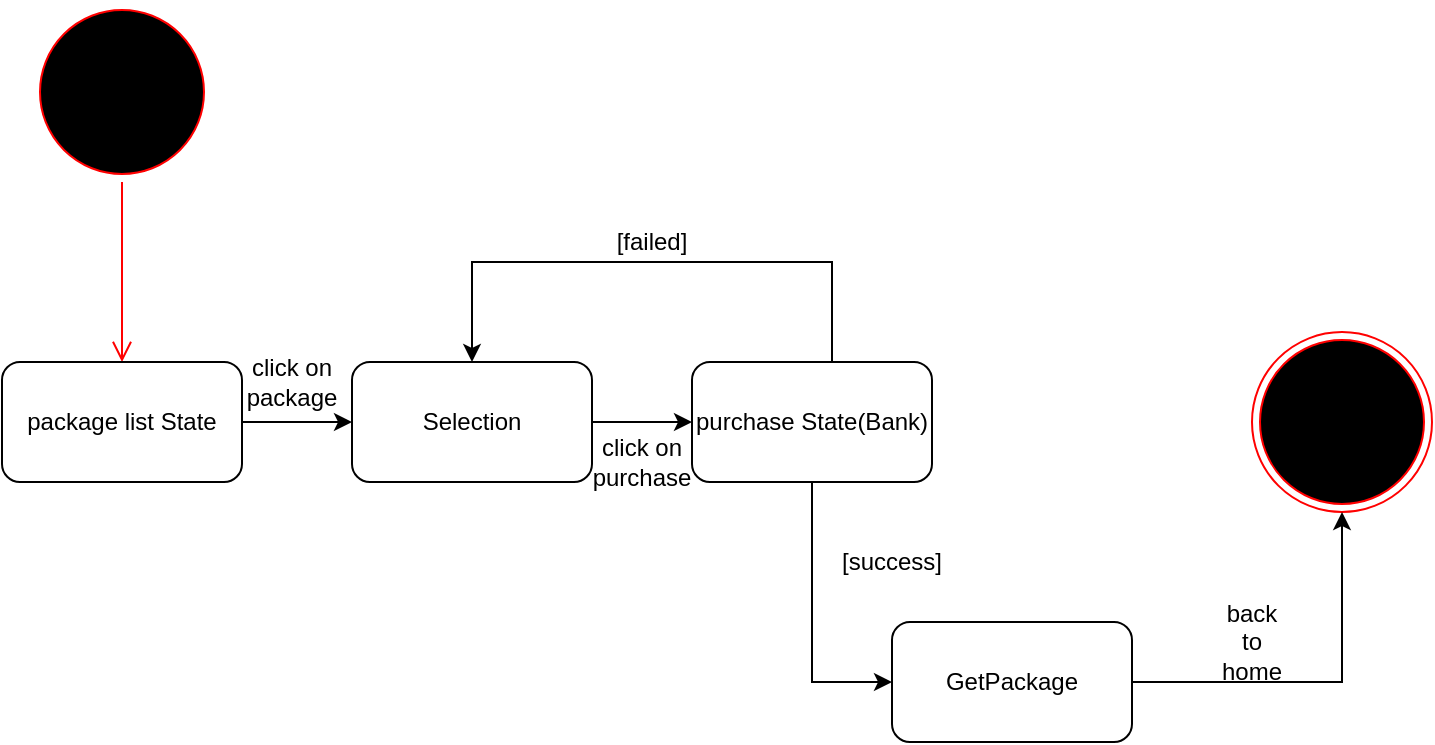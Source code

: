 <mxfile version="12.4.2" type="github" pages="1">
  <diagram id="h2BsfZmF5UdTD5cOu1fx" name="Page-1">
    <mxGraphModel dx="1038" dy="580" grid="1" gridSize="10" guides="1" tooltips="1" connect="1" arrows="1" fold="1" page="1" pageScale="1" pageWidth="850" pageHeight="1100" math="0" shadow="0">
      <root>
        <mxCell id="0"/>
        <mxCell id="1" parent="0"/>
        <mxCell id="tNoYK6IeeGuYusWuMGLW-1" value="" style="ellipse;html=1;shape=endState;fillColor=#000000;strokeColor=#ff0000;" vertex="1" parent="1">
          <mxGeometry x="730" y="235" width="90" height="90" as="geometry"/>
        </mxCell>
        <mxCell id="tNoYK6IeeGuYusWuMGLW-2" value="" style="ellipse;html=1;shape=startState;fillColor=#000000;strokeColor=#ff0000;" vertex="1" parent="1">
          <mxGeometry x="120" y="70" width="90" height="90" as="geometry"/>
        </mxCell>
        <mxCell id="tNoYK6IeeGuYusWuMGLW-3" value="" style="edgeStyle=orthogonalEdgeStyle;html=1;verticalAlign=bottom;endArrow=open;endSize=8;strokeColor=#ff0000;" edge="1" source="tNoYK6IeeGuYusWuMGLW-2" parent="1">
          <mxGeometry relative="1" as="geometry">
            <mxPoint x="165" y="250" as="targetPoint"/>
            <Array as="points">
              <mxPoint x="165" y="220"/>
            </Array>
          </mxGeometry>
        </mxCell>
        <mxCell id="tNoYK6IeeGuYusWuMGLW-6" style="edgeStyle=orthogonalEdgeStyle;rounded=0;orthogonalLoop=1;jettySize=auto;html=1;" edge="1" parent="1" source="tNoYK6IeeGuYusWuMGLW-4" target="tNoYK6IeeGuYusWuMGLW-5">
          <mxGeometry relative="1" as="geometry"/>
        </mxCell>
        <mxCell id="tNoYK6IeeGuYusWuMGLW-4" value="package list State" style="rounded=1;whiteSpace=wrap;html=1;" vertex="1" parent="1">
          <mxGeometry x="105" y="250" width="120" height="60" as="geometry"/>
        </mxCell>
        <mxCell id="tNoYK6IeeGuYusWuMGLW-10" style="edgeStyle=orthogonalEdgeStyle;rounded=0;orthogonalLoop=1;jettySize=auto;html=1;entryX=0;entryY=0.5;entryDx=0;entryDy=0;" edge="1" parent="1" source="tNoYK6IeeGuYusWuMGLW-5" target="tNoYK6IeeGuYusWuMGLW-9">
          <mxGeometry relative="1" as="geometry"/>
        </mxCell>
        <mxCell id="tNoYK6IeeGuYusWuMGLW-5" value="Selection" style="rounded=1;whiteSpace=wrap;html=1;" vertex="1" parent="1">
          <mxGeometry x="280" y="250" width="120" height="60" as="geometry"/>
        </mxCell>
        <mxCell id="tNoYK6IeeGuYusWuMGLW-8" value="[failed]" style="text;html=1;strokeColor=none;fillColor=none;align=center;verticalAlign=middle;whiteSpace=wrap;rounded=0;" vertex="1" parent="1">
          <mxGeometry x="410" y="180" width="40" height="20" as="geometry"/>
        </mxCell>
        <mxCell id="tNoYK6IeeGuYusWuMGLW-14" style="edgeStyle=orthogonalEdgeStyle;rounded=0;orthogonalLoop=1;jettySize=auto;html=1;entryX=0;entryY=0.5;entryDx=0;entryDy=0;" edge="1" parent="1" source="tNoYK6IeeGuYusWuMGLW-9" target="tNoYK6IeeGuYusWuMGLW-13">
          <mxGeometry relative="1" as="geometry"/>
        </mxCell>
        <mxCell id="tNoYK6IeeGuYusWuMGLW-18" style="edgeStyle=orthogonalEdgeStyle;rounded=0;orthogonalLoop=1;jettySize=auto;html=1;entryX=0.5;entryY=0;entryDx=0;entryDy=0;" edge="1" parent="1" source="tNoYK6IeeGuYusWuMGLW-9" target="tNoYK6IeeGuYusWuMGLW-5">
          <mxGeometry relative="1" as="geometry">
            <Array as="points">
              <mxPoint x="520" y="200"/>
              <mxPoint x="340" y="200"/>
            </Array>
          </mxGeometry>
        </mxCell>
        <mxCell id="tNoYK6IeeGuYusWuMGLW-9" value="purchase State(Bank)" style="rounded=1;whiteSpace=wrap;html=1;" vertex="1" parent="1">
          <mxGeometry x="450" y="250" width="120" height="60" as="geometry"/>
        </mxCell>
        <mxCell id="tNoYK6IeeGuYusWuMGLW-20" style="edgeStyle=orthogonalEdgeStyle;rounded=0;orthogonalLoop=1;jettySize=auto;html=1;entryX=0.5;entryY=1;entryDx=0;entryDy=0;" edge="1" parent="1" source="tNoYK6IeeGuYusWuMGLW-13" target="tNoYK6IeeGuYusWuMGLW-1">
          <mxGeometry relative="1" as="geometry"/>
        </mxCell>
        <mxCell id="tNoYK6IeeGuYusWuMGLW-13" value="&lt;span style=&quot;white-space: normal&quot;&gt;GetPackage&lt;/span&gt;" style="rounded=1;whiteSpace=wrap;html=1;" vertex="1" parent="1">
          <mxGeometry x="550" y="380" width="120" height="60" as="geometry"/>
        </mxCell>
        <mxCell id="tNoYK6IeeGuYusWuMGLW-15" value="[success]" style="text;html=1;strokeColor=none;fillColor=none;align=center;verticalAlign=middle;whiteSpace=wrap;rounded=0;" vertex="1" parent="1">
          <mxGeometry x="530" y="340" width="40" height="20" as="geometry"/>
        </mxCell>
        <mxCell id="tNoYK6IeeGuYusWuMGLW-21" value="back to home" style="text;html=1;strokeColor=none;fillColor=none;align=center;verticalAlign=middle;whiteSpace=wrap;rounded=0;" vertex="1" parent="1">
          <mxGeometry x="710" y="380" width="40" height="20" as="geometry"/>
        </mxCell>
        <mxCell id="tNoYK6IeeGuYusWuMGLW-24" value="click on package" style="text;html=1;strokeColor=none;fillColor=none;align=center;verticalAlign=middle;whiteSpace=wrap;rounded=0;" vertex="1" parent="1">
          <mxGeometry x="230" y="250" width="40" height="20" as="geometry"/>
        </mxCell>
        <mxCell id="tNoYK6IeeGuYusWuMGLW-25" value="click on purchase" style="text;html=1;strokeColor=none;fillColor=none;align=center;verticalAlign=middle;whiteSpace=wrap;rounded=0;" vertex="1" parent="1">
          <mxGeometry x="405" y="290" width="40" height="20" as="geometry"/>
        </mxCell>
      </root>
    </mxGraphModel>
  </diagram>
</mxfile>
